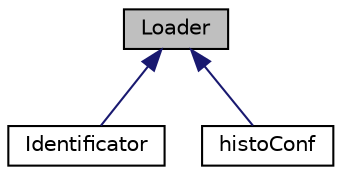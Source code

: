 digraph "Loader"
{
 // LATEX_PDF_SIZE
  edge [fontname="Helvetica",fontsize="10",labelfontname="Helvetica",labelfontsize="10"];
  node [fontname="Helvetica",fontsize="10",shape=record];
  Node1 [label="Loader",height=0.2,width=0.4,color="black", fillcolor="grey75", style="filled", fontcolor="black",tooltip="Loader será a classe base para ler os arquivos de configuração do projeto Uma vez que varios dos proc..."];
  Node1 -> Node2 [dir="back",color="midnightblue",fontsize="10",style="solid",fontname="Helvetica"];
  Node2 [label="Identificator",height=0.2,width=0.4,color="black", fillcolor="white", style="filled",URL="$classIdentificator.html",tooltip="Esta classe irá gerar o carregador para o identificador do sistema. O identificador irá fornecer aos ..."];
  Node1 -> Node3 [dir="back",color="midnightblue",fontsize="10",style="solid",fontname="Helvetica"];
  Node3 [label="histoConf",height=0.2,width=0.4,color="black", fillcolor="white", style="filled",URL="$classhistoConf.html",tooltip=" "];
}
